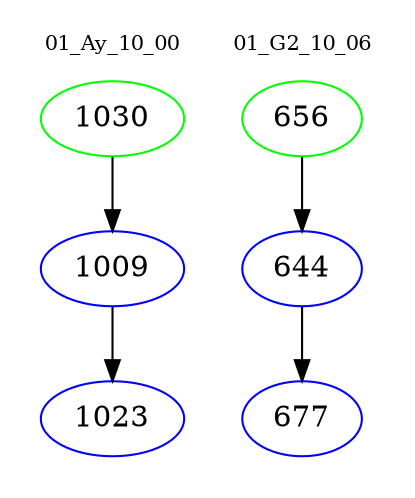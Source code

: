 digraph{
subgraph cluster_0 {
color = white
label = "01_Ay_10_00";
fontsize=10;
T0_1030 [label="1030", color="green"]
T0_1030 -> T0_1009 [color="black"]
T0_1009 [label="1009", color="blue"]
T0_1009 -> T0_1023 [color="black"]
T0_1023 [label="1023", color="blue"]
}
subgraph cluster_1 {
color = white
label = "01_G2_10_06";
fontsize=10;
T1_656 [label="656", color="green"]
T1_656 -> T1_644 [color="black"]
T1_644 [label="644", color="blue"]
T1_644 -> T1_677 [color="black"]
T1_677 [label="677", color="blue"]
}
}
